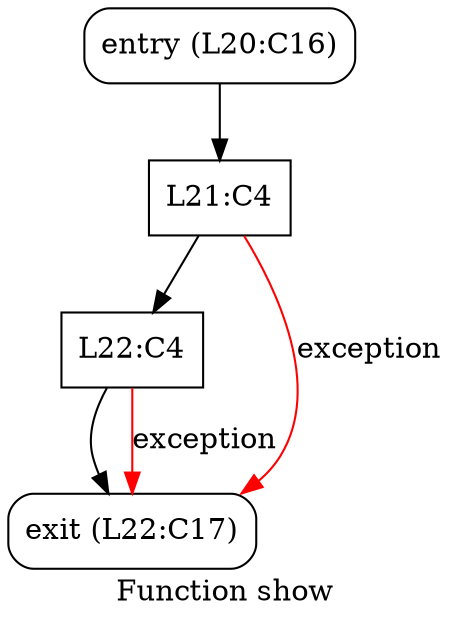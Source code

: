 digraph CFG {
node [shape="box"]
label = "Function show"
n18 [label="entry (L20:C16)", style="rounded"]
n19 [label="L21:C4"]
n20 [label="L22:C4"]
n21 [label="exit (L22:C17)", style="rounded"]
n18 -> n19 []
n19 -> n20 []
n19 -> n21 [color="red", label="exception"]
n20 -> n21 []
n20 -> n21 [color="red", label="exception"]
}